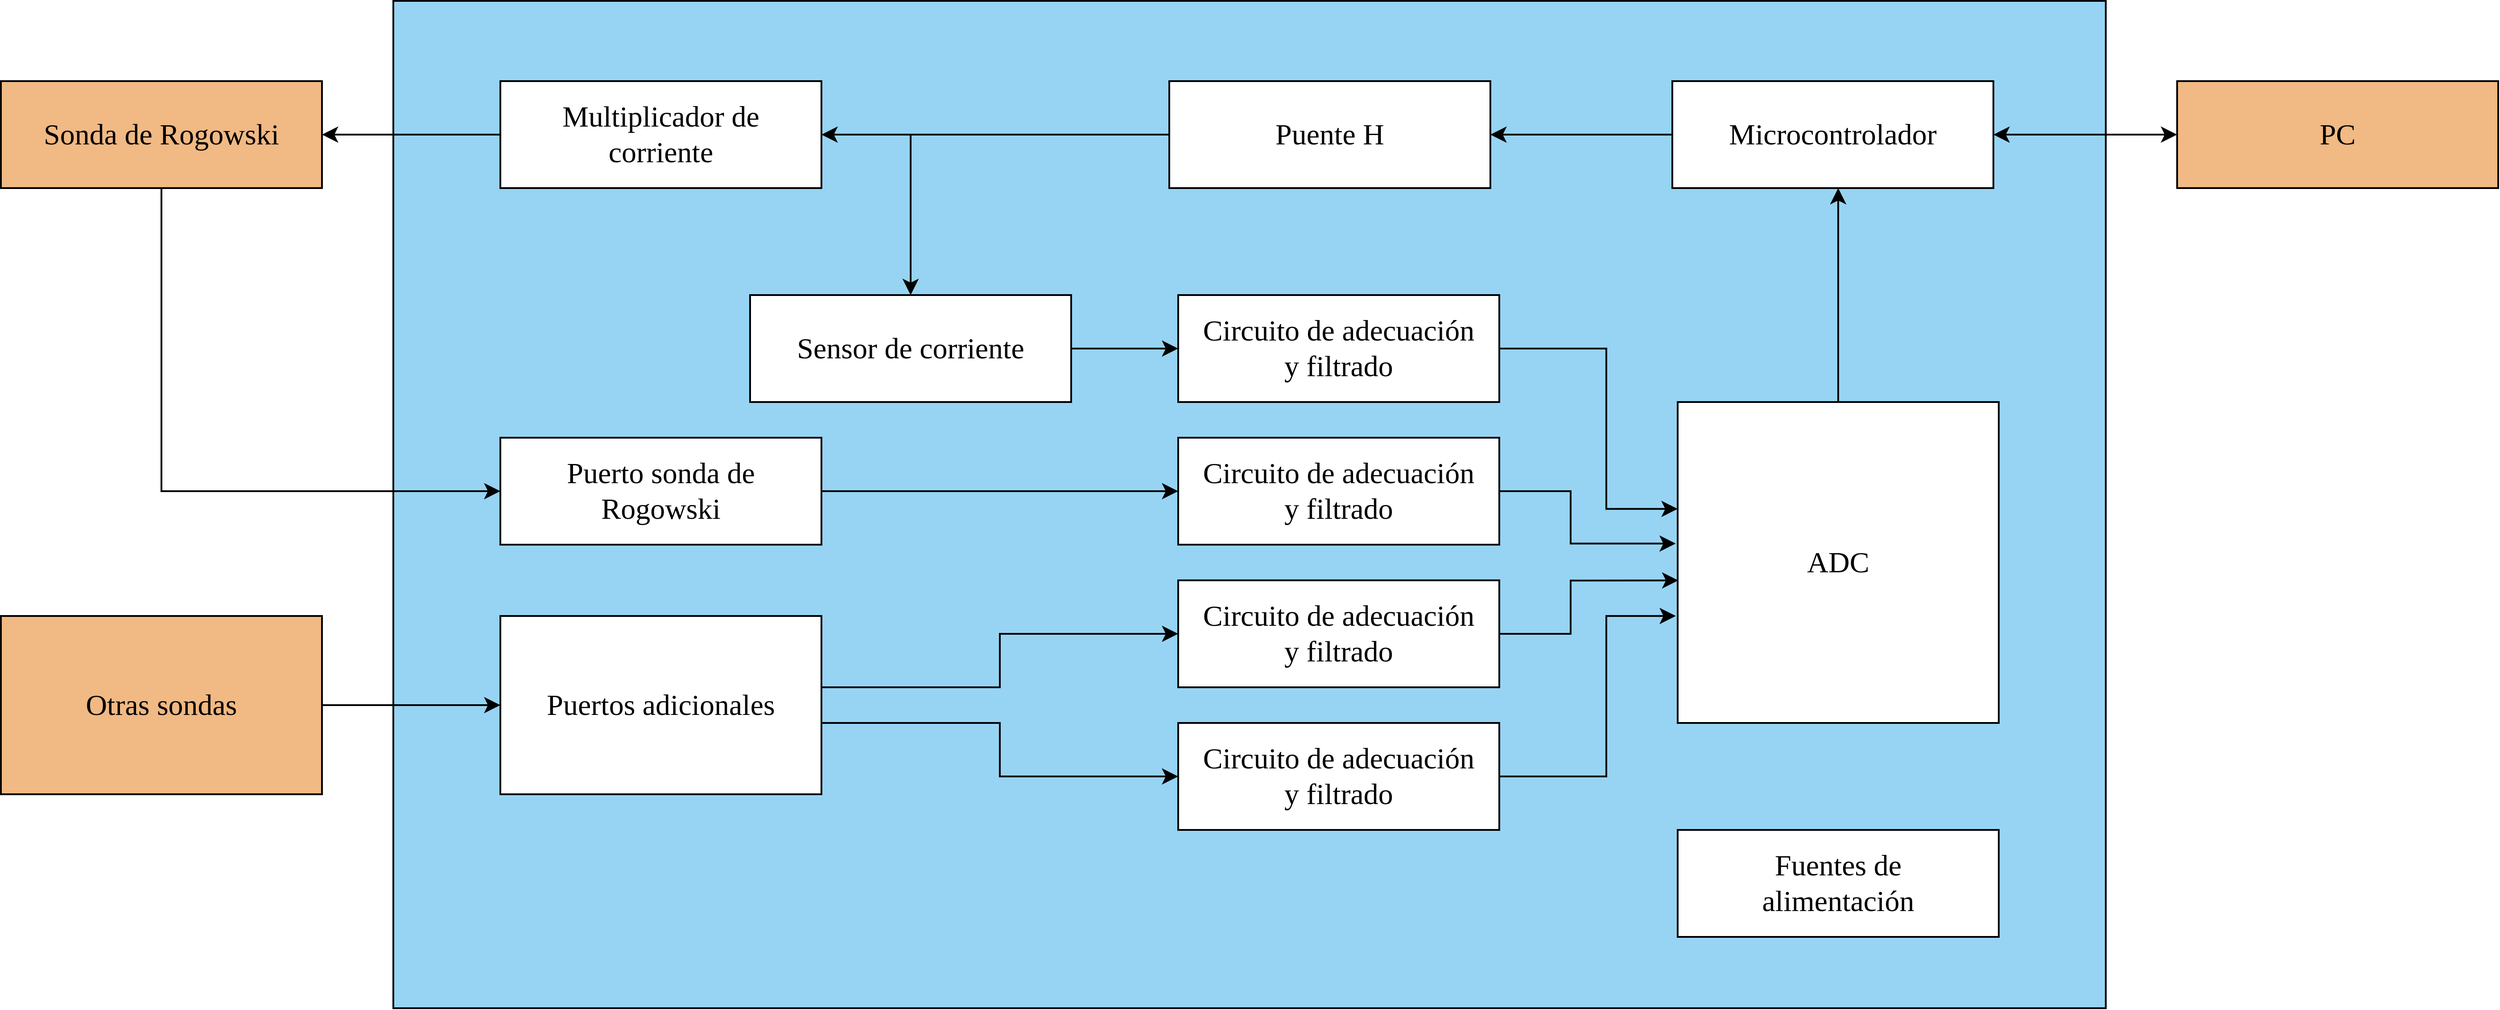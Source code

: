 <mxfile version="14.9.4" type="device"><diagram id="C5RBs43oDa-KdzZeNtuy" name="Page-1"><mxGraphModel dx="5209" dy="1985" grid="1" gridSize="10" guides="1" tooltips="1" connect="1" arrows="1" fold="1" page="1" pageScale="1" pageWidth="827" pageHeight="1169" math="0" shadow="0"><root><mxCell id="WIyWlLk6GJQsqaUBKTNV-0"/><mxCell id="WIyWlLk6GJQsqaUBKTNV-1" parent="WIyWlLk6GJQsqaUBKTNV-0"/><mxCell id="MAQ4PqVuq6qR979Gt6JB-0" value="" style="whiteSpace=wrap;fontSize=33;glass=0;strokeWidth=2;shadow=0;fontStyle=0;html=1;fontFamily=CMU Serif;fillColor=#61bdeda7;" vertex="1" parent="WIyWlLk6GJQsqaUBKTNV-1"><mxGeometry x="-1200" y="270" width="1920" height="1130" as="geometry"/></mxCell><mxCell id="bmlwjQysYuhRSTY7fbGp-21" value="" style="endArrow=classic;startArrow=classic;exitX=1;exitY=0.5;exitDx=0;exitDy=0;html=1;fontFamily=CMU Serif;fontStyle=0;rounded=0;entryX=0;entryY=0.5;entryDx=0;entryDy=0;fontSize=33;startSize=12;endSize=12;strokeWidth=2;" parent="WIyWlLk6GJQsqaUBKTNV-1" source="keEduhWA3nQss06WgDHv-86" target="s7_WnjycpgTJ2WgipE0i-6" edge="1"><mxGeometry width="50" height="50" relative="1" as="geometry"><mxPoint x="1080" y="420" as="sourcePoint"/><mxPoint x="940" y="430" as="targetPoint"/></mxGeometry></mxCell><mxCell id="tAbX_fcWnE2H-wRfO4_A-16" value="" style="edgeStyle=orthogonalEdgeStyle;orthogonalLoop=1;jettySize=auto;html=1;fontSize=33;fontFamily=CMU Serif;fontStyle=0;rounded=0;startSize=12;endSize=12;strokeWidth=2;" parent="WIyWlLk6GJQsqaUBKTNV-1" source="keEduhWA3nQss06WgDHv-86" target="tAbX_fcWnE2H-wRfO4_A-3" edge="1"><mxGeometry relative="1" as="geometry"/></mxCell><mxCell id="keEduhWA3nQss06WgDHv-86" value="Microcontrolador" style="whiteSpace=wrap;fontSize=33;glass=0;strokeWidth=2;shadow=0;fontStyle=0;html=1;fontFamily=CMU Serif;" parent="WIyWlLk6GJQsqaUBKTNV-1" vertex="1"><mxGeometry x="234" y="360" width="360" height="120" as="geometry"/></mxCell><mxCell id="tAbX_fcWnE2H-wRfO4_A-0" value="Fuentes de&lt;br style=&quot;font-size: 33px;&quot;&gt;alimentación" style="whiteSpace=wrap;fontSize=33;glass=0;strokeWidth=2;shadow=0;fontStyle=0;html=1;fontFamily=CMU Serif;" parent="WIyWlLk6GJQsqaUBKTNV-1" vertex="1"><mxGeometry x="240" y="1200" width="360" height="120" as="geometry"/></mxCell><mxCell id="tAbX_fcWnE2H-wRfO4_A-24" style="edgeStyle=orthogonalEdgeStyle;orthogonalLoop=1;jettySize=auto;html=1;fontSize=33;fontFamily=CMU Serif;fontStyle=0;rounded=0;startSize=12;endSize=12;strokeWidth=2;" parent="WIyWlLk6GJQsqaUBKTNV-1" source="tAbX_fcWnE2H-wRfO4_A-1" edge="1"><mxGeometry relative="1" as="geometry"><Array as="points"><mxPoint x="420" y="480"/></Array><mxPoint x="420" y="480" as="targetPoint"/></mxGeometry></mxCell><mxCell id="tAbX_fcWnE2H-wRfO4_A-1" value="ADC" style="whiteSpace=wrap;fontSize=33;glass=0;strokeWidth=2;shadow=0;fontStyle=0;html=1;fontFamily=CMU Serif;" parent="WIyWlLk6GJQsqaUBKTNV-1" vertex="1"><mxGeometry x="240" y="720" width="360" height="360" as="geometry"/></mxCell><mxCell id="tAbX_fcWnE2H-wRfO4_A-20" style="edgeStyle=orthogonalEdgeStyle;orthogonalLoop=1;jettySize=auto;html=1;entryX=0;entryY=0.333;entryDx=0;entryDy=0;fontSize=33;entryPerimeter=0;fontFamily=CMU Serif;fontStyle=0;rounded=0;startSize=12;endSize=12;strokeWidth=2;" parent="WIyWlLk6GJQsqaUBKTNV-1" source="tAbX_fcWnE2H-wRfO4_A-2" target="tAbX_fcWnE2H-wRfO4_A-1" edge="1"><mxGeometry relative="1" as="geometry"><Array as="points"><mxPoint x="160" y="660"/><mxPoint x="160" y="840"/></Array></mxGeometry></mxCell><mxCell id="tAbX_fcWnE2H-wRfO4_A-2" value="Circuito de adecuación&lt;br style=&quot;font-size: 33px;&quot;&gt;y filtrado" style="whiteSpace=wrap;fontSize=33;glass=0;strokeWidth=2;shadow=0;fontStyle=0;html=1;fontFamily=CMU Serif;" parent="WIyWlLk6GJQsqaUBKTNV-1" vertex="1"><mxGeometry x="-320" y="600" width="360" height="120" as="geometry"/></mxCell><mxCell id="tAbX_fcWnE2H-wRfO4_A-17" value="" style="edgeStyle=orthogonalEdgeStyle;orthogonalLoop=1;jettySize=auto;html=1;fontSize=33;fontFamily=CMU Serif;fontStyle=0;rounded=0;startSize=12;endSize=12;strokeWidth=2;" parent="WIyWlLk6GJQsqaUBKTNV-1" source="tAbX_fcWnE2H-wRfO4_A-3" target="tAbX_fcWnE2H-wRfO4_A-8" edge="1"><mxGeometry relative="1" as="geometry"/></mxCell><mxCell id="tAbX_fcWnE2H-wRfO4_A-3" value="Puente H" style="whiteSpace=wrap;fontSize=33;glass=0;strokeWidth=2;shadow=0;fontStyle=0;html=1;fontFamily=CMU Serif;" parent="WIyWlLk6GJQsqaUBKTNV-1" vertex="1"><mxGeometry x="-330" y="360" width="360" height="120" as="geometry"/></mxCell><mxCell id="s7_WnjycpgTJ2WgipE0i-4" style="edgeStyle=orthogonalEdgeStyle;rounded=0;orthogonalLoop=1;jettySize=auto;html=1;entryX=0;entryY=0.5;entryDx=0;entryDy=0;startArrow=none;startFill=0;endArrow=classic;endFill=1;endSize=12;strokeWidth=2;fontFamily=CMU Serif;fontSize=33;startSize=12;" parent="WIyWlLk6GJQsqaUBKTNV-1" source="MAQ4PqVuq6qR979Gt6JB-1" target="tAbX_fcWnE2H-wRfO4_A-10" edge="1"><mxGeometry relative="1" as="geometry"><Array as="points"/></mxGeometry></mxCell><mxCell id="tAbX_fcWnE2H-wRfO4_A-5" value="Sonda de Rogowski" style="whiteSpace=wrap;fontSize=33;glass=0;strokeWidth=2;shadow=0;fontStyle=0;html=1;fontFamily=CMU Serif;fillColor=#eda661c7;" parent="WIyWlLk6GJQsqaUBKTNV-1" vertex="1"><mxGeometry x="-1640" y="360" width="360" height="120" as="geometry"/></mxCell><mxCell id="tAbX_fcWnE2H-wRfO4_A-18" value="" style="edgeStyle=orthogonalEdgeStyle;orthogonalLoop=1;jettySize=auto;html=1;fontSize=33;fontFamily=CMU Serif;fontStyle=0;rounded=0;startSize=12;endSize=12;strokeWidth=2;" parent="WIyWlLk6GJQsqaUBKTNV-1" source="tAbX_fcWnE2H-wRfO4_A-8" target="tAbX_fcWnE2H-wRfO4_A-5" edge="1"><mxGeometry relative="1" as="geometry"/></mxCell><mxCell id="tAbX_fcWnE2H-wRfO4_A-8" value="Multiplicador de&lt;br style=&quot;font-size: 33px;&quot;&gt;corriente" style="whiteSpace=wrap;fontSize=33;glass=0;strokeWidth=2;shadow=0;fontStyle=0;html=1;fontFamily=CMU Serif;" parent="WIyWlLk6GJQsqaUBKTNV-1" vertex="1"><mxGeometry x="-1080" y="360" width="360" height="120" as="geometry"/></mxCell><mxCell id="tAbX_fcWnE2H-wRfO4_A-21" style="edgeStyle=orthogonalEdgeStyle;orthogonalLoop=1;jettySize=auto;html=1;entryX=-0.006;entryY=0.441;entryDx=0;entryDy=0;entryPerimeter=0;fontSize=33;fontFamily=CMU Serif;fontStyle=0;rounded=0;startSize=12;endSize=12;strokeWidth=2;" parent="WIyWlLk6GJQsqaUBKTNV-1" source="tAbX_fcWnE2H-wRfO4_A-10" target="tAbX_fcWnE2H-wRfO4_A-1" edge="1"><mxGeometry relative="1" as="geometry"><Array as="points"><mxPoint x="120" y="820"/><mxPoint x="120" y="879"/></Array></mxGeometry></mxCell><mxCell id="tAbX_fcWnE2H-wRfO4_A-10" value="Circuito de adecuación&lt;br style=&quot;font-size: 33px;&quot;&gt;y filtrado" style="whiteSpace=wrap;fontSize=33;glass=0;strokeWidth=2;shadow=0;fontStyle=0;html=1;fontFamily=CMU Serif;" parent="WIyWlLk6GJQsqaUBKTNV-1" vertex="1"><mxGeometry x="-320" y="760" width="360" height="120" as="geometry"/></mxCell><mxCell id="tAbX_fcWnE2H-wRfO4_A-22" style="edgeStyle=orthogonalEdgeStyle;orthogonalLoop=1;jettySize=auto;html=1;entryX=0.002;entryY=0.556;entryDx=0;entryDy=0;entryPerimeter=0;fontSize=33;fontFamily=CMU Serif;fontStyle=0;rounded=0;startSize=12;endSize=12;strokeWidth=2;" parent="WIyWlLk6GJQsqaUBKTNV-1" source="tAbX_fcWnE2H-wRfO4_A-11" target="tAbX_fcWnE2H-wRfO4_A-1" edge="1"><mxGeometry relative="1" as="geometry"><Array as="points"><mxPoint x="120" y="980"/><mxPoint x="120" y="920"/></Array></mxGeometry></mxCell><mxCell id="tAbX_fcWnE2H-wRfO4_A-11" value="Circuito de adecuación&lt;br style=&quot;font-size: 33px;&quot;&gt;y filtrado" style="whiteSpace=wrap;fontSize=33;glass=0;strokeWidth=2;shadow=0;fontStyle=0;html=1;fontFamily=CMU Serif;" parent="WIyWlLk6GJQsqaUBKTNV-1" vertex="1"><mxGeometry x="-320" y="920" width="360" height="120" as="geometry"/></mxCell><mxCell id="tAbX_fcWnE2H-wRfO4_A-23" style="edgeStyle=orthogonalEdgeStyle;orthogonalLoop=1;jettySize=auto;html=1;fontSize=33;fontFamily=CMU Serif;fontStyle=0;rounded=0;startSize=12;endSize=12;strokeWidth=2;" parent="WIyWlLk6GJQsqaUBKTNV-1" source="tAbX_fcWnE2H-wRfO4_A-12" edge="1"><mxGeometry relative="1" as="geometry"><mxPoint x="238" y="960" as="targetPoint"/><Array as="points"><mxPoint x="160" y="1140"/><mxPoint x="160" y="960"/><mxPoint x="238" y="960"/></Array></mxGeometry></mxCell><mxCell id="tAbX_fcWnE2H-wRfO4_A-12" value="Circuito de adecuación&lt;br style=&quot;font-size: 33px;&quot;&gt;y filtrado" style="whiteSpace=wrap;fontSize=33;glass=0;strokeWidth=2;shadow=0;fontStyle=0;html=1;fontFamily=CMU Serif;" parent="WIyWlLk6GJQsqaUBKTNV-1" vertex="1"><mxGeometry x="-320" y="1080" width="360" height="120" as="geometry"/></mxCell><mxCell id="tAbX_fcWnE2H-wRfO4_A-29" style="edgeStyle=orthogonalEdgeStyle;orthogonalLoop=1;jettySize=auto;html=1;entryX=0;entryY=0.5;entryDx=0;entryDy=0;fontSize=33;fontFamily=CMU Serif;fontStyle=0;rounded=0;startSize=12;endSize=12;strokeWidth=2;" parent="WIyWlLk6GJQsqaUBKTNV-1" source="tAbX_fcWnE2H-wRfO4_A-13" target="tAbX_fcWnE2H-wRfO4_A-11" edge="1"><mxGeometry relative="1" as="geometry"><Array as="points"><mxPoint x="-520" y="1040"/><mxPoint x="-520" y="980"/></Array></mxGeometry></mxCell><mxCell id="tAbX_fcWnE2H-wRfO4_A-30" style="edgeStyle=orthogonalEdgeStyle;orthogonalLoop=1;jettySize=auto;html=1;entryX=0;entryY=0.5;entryDx=0;entryDy=0;fontSize=33;fontFamily=CMU Serif;fontStyle=0;rounded=0;startSize=12;endSize=12;strokeWidth=2;" parent="WIyWlLk6GJQsqaUBKTNV-1" source="tAbX_fcWnE2H-wRfO4_A-13" target="tAbX_fcWnE2H-wRfO4_A-12" edge="1"><mxGeometry relative="1" as="geometry"><Array as="points"><mxPoint x="-520" y="1080"/><mxPoint x="-520" y="1140"/></Array></mxGeometry></mxCell><mxCell id="tAbX_fcWnE2H-wRfO4_A-13" value="Puertos adicionales" style="whiteSpace=wrap;fontSize=33;glass=0;strokeWidth=2;shadow=0;fontStyle=0;html=1;fontFamily=CMU Serif;" parent="WIyWlLk6GJQsqaUBKTNV-1" vertex="1"><mxGeometry x="-1080" y="960" width="360" height="200" as="geometry"/></mxCell><mxCell id="s7_WnjycpgTJ2WgipE0i-2" style="edgeStyle=orthogonalEdgeStyle;rounded=0;orthogonalLoop=1;jettySize=auto;html=1;endArrow=none;endFill=0;endSize=12;strokeWidth=2;fontFamily=CMU Serif;startArrow=classic;startFill=1;fontSize=33;startSize=12;" parent="WIyWlLk6GJQsqaUBKTNV-1" source="s7_WnjycpgTJ2WgipE0i-0" edge="1"><mxGeometry relative="1" as="geometry"><mxPoint x="-620.0" y="420.0" as="targetPoint"/></mxGeometry></mxCell><mxCell id="s7_WnjycpgTJ2WgipE0i-3" style="edgeStyle=orthogonalEdgeStyle;rounded=0;orthogonalLoop=1;jettySize=auto;html=1;entryX=0;entryY=0.5;entryDx=0;entryDy=0;startArrow=none;startFill=0;endArrow=classic;endFill=1;endSize=12;strokeWidth=2;fontFamily=CMU Serif;fontSize=33;startSize=12;" parent="WIyWlLk6GJQsqaUBKTNV-1" source="s7_WnjycpgTJ2WgipE0i-0" target="tAbX_fcWnE2H-wRfO4_A-2" edge="1"><mxGeometry relative="1" as="geometry"/></mxCell><mxCell id="s7_WnjycpgTJ2WgipE0i-0" value="Sensor de corriente" style="whiteSpace=wrap;fontSize=33;glass=0;strokeWidth=2;shadow=0;fontStyle=0;html=1;fontFamily=CMU Serif;" parent="WIyWlLk6GJQsqaUBKTNV-1" vertex="1"><mxGeometry x="-800" y="600" width="360" height="120" as="geometry"/></mxCell><mxCell id="s7_WnjycpgTJ2WgipE0i-6" value="PC" style="whiteSpace=wrap;fontSize=33;glass=0;strokeWidth=2;shadow=0;fontStyle=0;html=1;fontFamily=CMU Serif;fillColor=#eda661c7;" parent="WIyWlLk6GJQsqaUBKTNV-1" vertex="1"><mxGeometry x="800" y="360" width="360" height="120" as="geometry"/></mxCell><mxCell id="MAQ4PqVuq6qR979Gt6JB-1" value="Puerto sonda de&lt;br&gt;Rogowski" style="whiteSpace=wrap;fontSize=33;glass=0;strokeWidth=2;shadow=0;fontStyle=0;html=1;fontFamily=CMU Serif;" vertex="1" parent="WIyWlLk6GJQsqaUBKTNV-1"><mxGeometry x="-1080" y="760" width="360" height="120" as="geometry"/></mxCell><mxCell id="MAQ4PqVuq6qR979Gt6JB-2" value="" style="edgeStyle=orthogonalEdgeStyle;rounded=0;orthogonalLoop=1;jettySize=auto;html=1;entryX=0;entryY=0.5;entryDx=0;entryDy=0;startArrow=none;startFill=0;endArrow=classic;endFill=1;endSize=12;strokeWidth=2;fontFamily=CMU Serif;fontSize=33;startSize=12;" edge="1" parent="WIyWlLk6GJQsqaUBKTNV-1" source="tAbX_fcWnE2H-wRfO4_A-5" target="MAQ4PqVuq6qR979Gt6JB-1"><mxGeometry relative="1" as="geometry"><Array as="points"><mxPoint x="-1460" y="820"/></Array><mxPoint x="-1460.0" y="480" as="sourcePoint"/><mxPoint x="-320" y="820" as="targetPoint"/></mxGeometry></mxCell><mxCell id="MAQ4PqVuq6qR979Gt6JB-6" style="edgeStyle=orthogonalEdgeStyle;rounded=0;orthogonalLoop=1;jettySize=auto;html=1;strokeWidth=2;endSize=12;startSize=12;" edge="1" parent="WIyWlLk6GJQsqaUBKTNV-1" source="MAQ4PqVuq6qR979Gt6JB-3" target="tAbX_fcWnE2H-wRfO4_A-13"><mxGeometry relative="1" as="geometry"/></mxCell><mxCell id="MAQ4PqVuq6qR979Gt6JB-3" value="Otras sondas" style="whiteSpace=wrap;fontSize=33;glass=0;strokeWidth=2;shadow=0;fontStyle=0;html=1;fontFamily=CMU Serif;fillColor=#eda661c7;" vertex="1" parent="WIyWlLk6GJQsqaUBKTNV-1"><mxGeometry x="-1640" y="960" width="360" height="200" as="geometry"/></mxCell></root></mxGraphModel></diagram></mxfile>